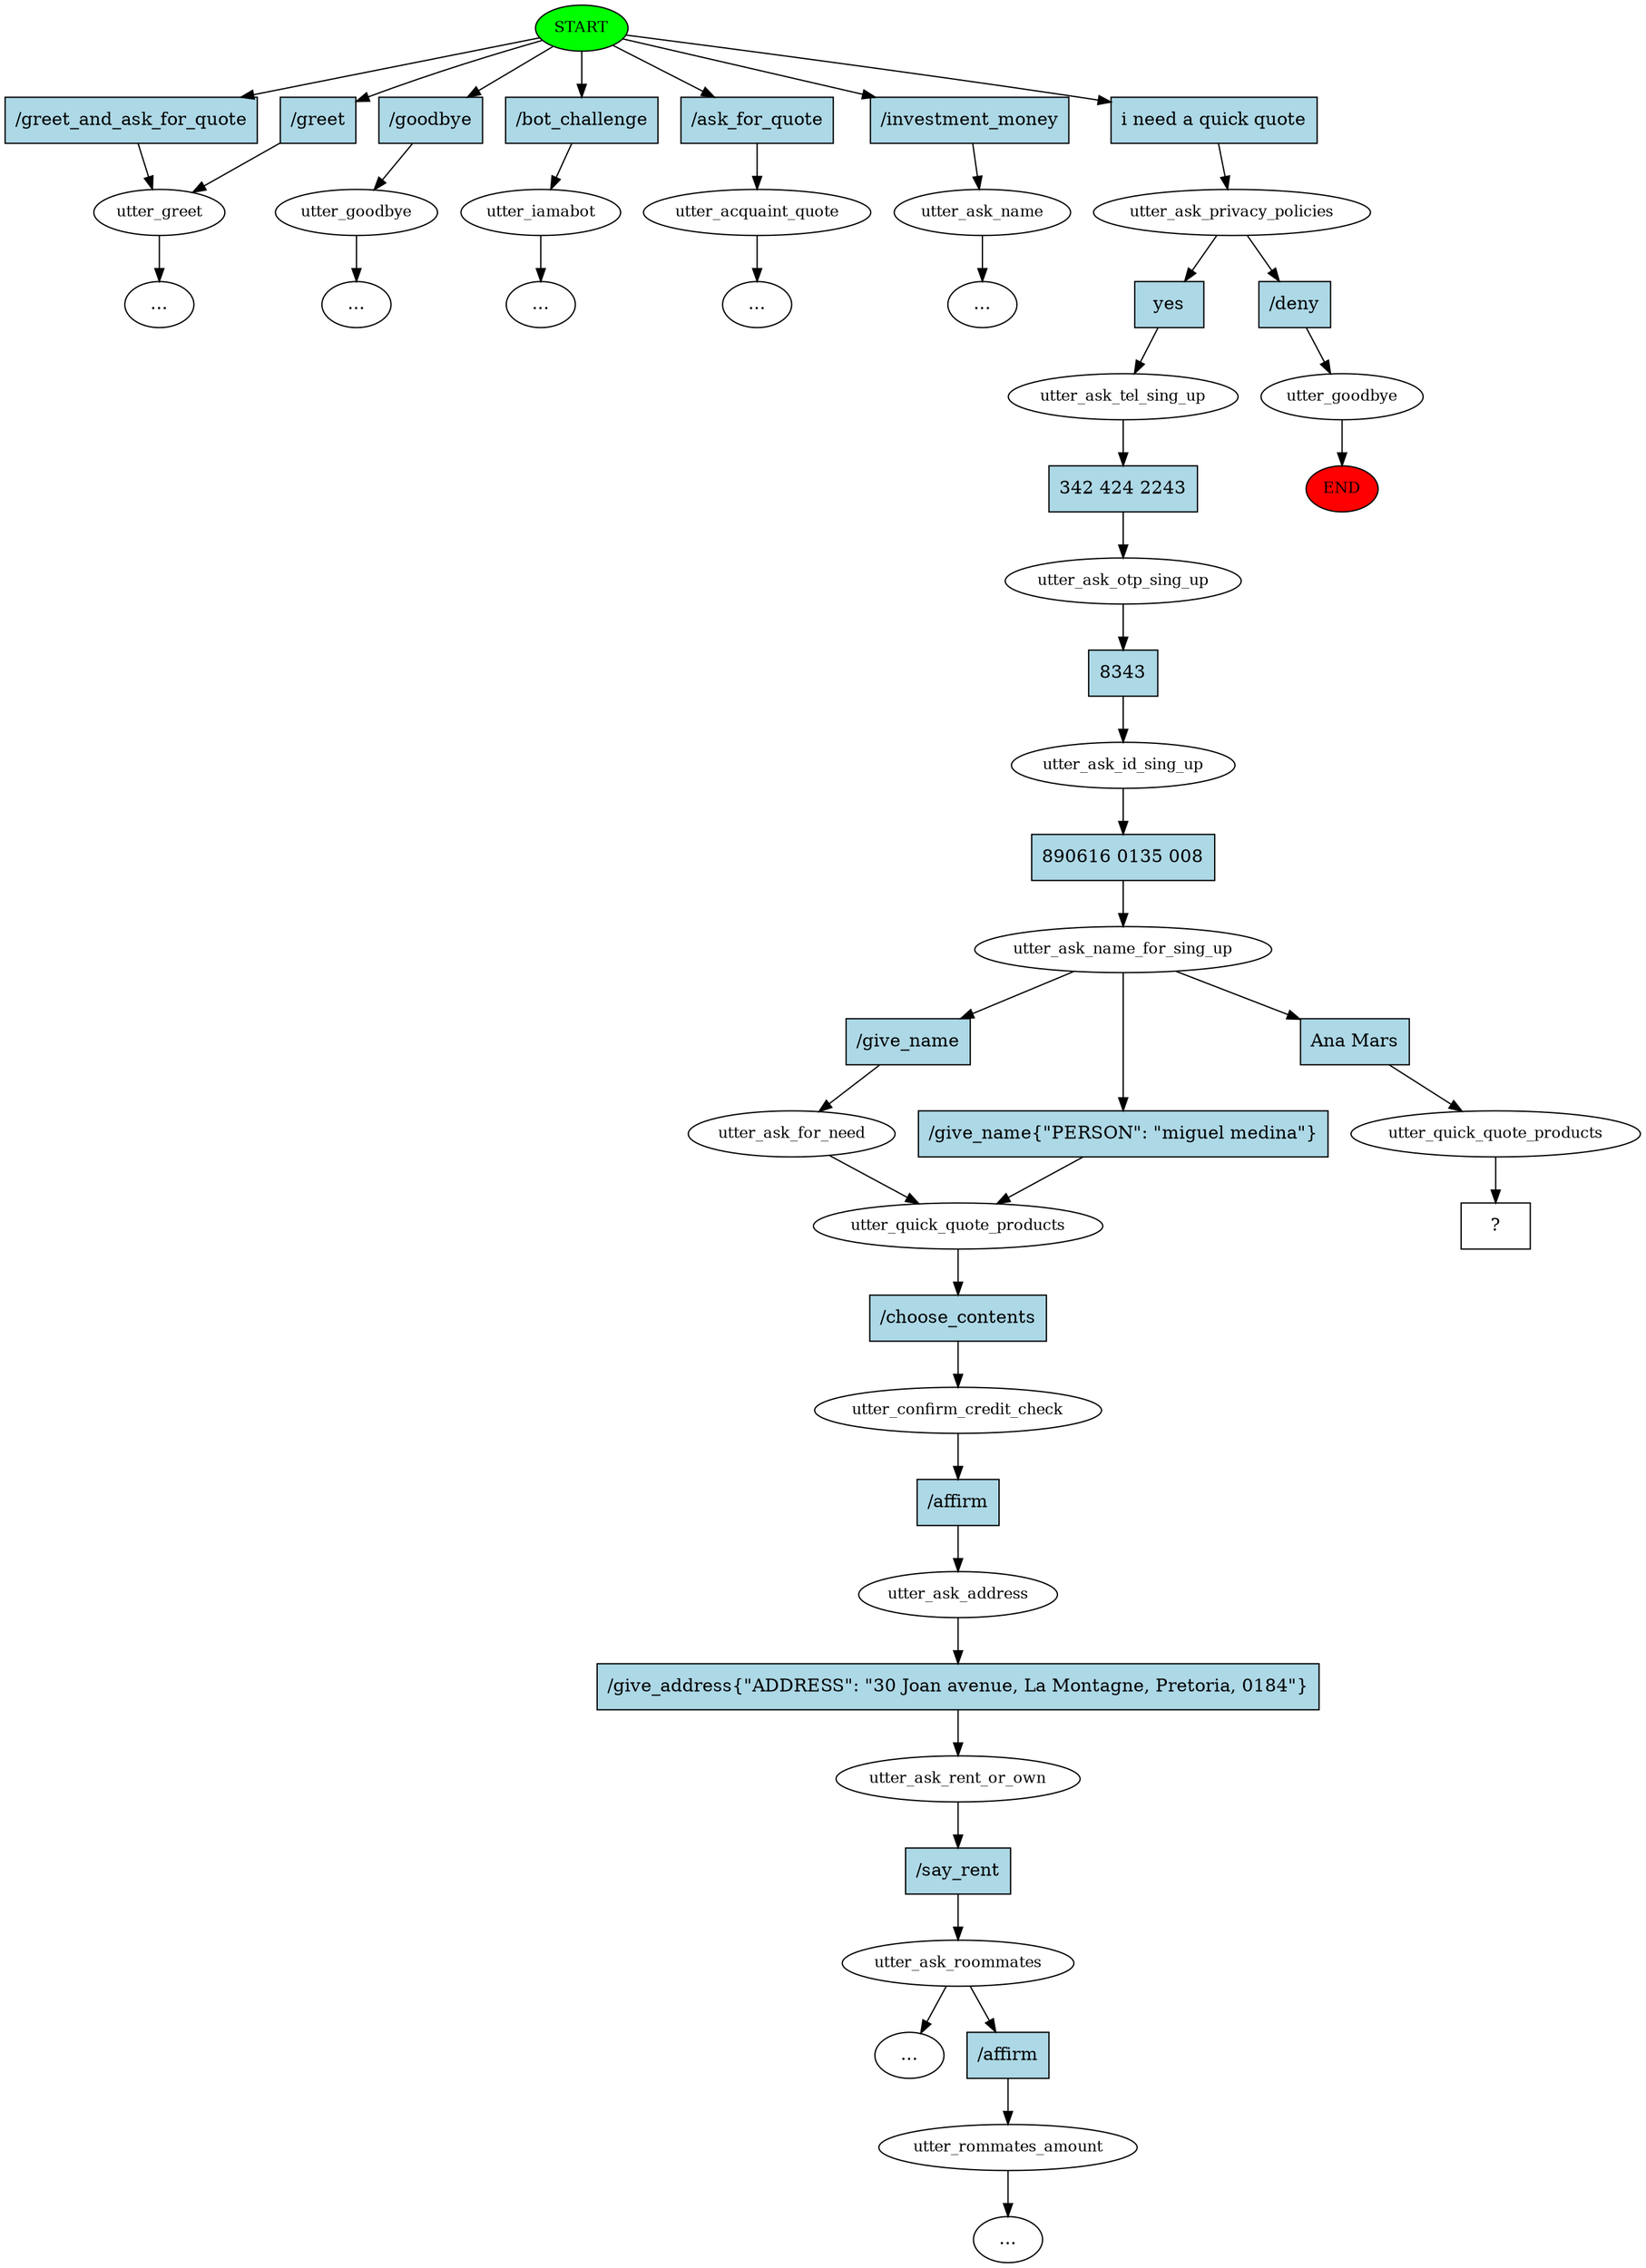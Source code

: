 digraph  {
0 [class="start active", fillcolor=green, fontsize=12, label=START, style=filled];
"-1" [class=end, fillcolor=red, fontsize=12, label=END, style=filled];
1 [class="", fontsize=12, label=utter_greet];
2 [class="", fontsize=12, label=utter_goodbye];
"-4" [class=ellipsis, label="..."];
3 [class="", fontsize=12, label=utter_iamabot];
"-5" [class=ellipsis, label="..."];
8 [class="", fontsize=12, label=utter_acquaint_quote];
"-15" [class=ellipsis, label="..."];
"-21" [class=ellipsis, label="..."];
20 [class="", fontsize=12, label=utter_ask_name];
"-26" [class=ellipsis, label="..."];
25 [class=active, fontsize=12, label=utter_ask_privacy_policies];
26 [class="", fontsize=12, label=utter_goodbye];
28 [class=active, fontsize=12, label=utter_ask_tel_sing_up];
29 [class=active, fontsize=12, label=utter_ask_otp_sing_up];
30 [class=active, fontsize=12, label=utter_ask_id_sing_up];
31 [class=active, fontsize=12, label=utter_ask_name_for_sing_up];
32 [class="", fontsize=12, label=utter_ask_for_need];
33 [class="", fontsize=12, label=utter_quick_quote_products];
34 [class="", fontsize=12, label=utter_confirm_credit_check];
35 [class="", fontsize=12, label=utter_ask_address];
36 [class="", fontsize=12, label=utter_ask_rent_or_own];
37 [class="", fontsize=12, label=utter_ask_roommates];
"-28" [class=ellipsis, label="..."];
59 [class="", fontsize=12, label=utter_rommates_amount];
"-34" [class=ellipsis, label="..."];
120 [class=active, fontsize=12, label=utter_quick_quote_products];
121 [class="intent dashed active", label="  ?  ", shape=rect];
122 [class=intent, fillcolor=lightblue, label="/greet", shape=rect, style=filled];
123 [class=intent, fillcolor=lightblue, label="/greet_and_ask_for_quote", shape=rect, style=filled];
124 [class=intent, fillcolor=lightblue, label="/goodbye", shape=rect, style=filled];
125 [class=intent, fillcolor=lightblue, label="/bot_challenge", shape=rect, style=filled];
126 [class=intent, fillcolor=lightblue, label="/ask_for_quote", shape=rect, style=filled];
127 [class=intent, fillcolor=lightblue, label="/investment_money", shape=rect, style=filled];
128 [class="intent active", fillcolor=lightblue, label="i need a quick quote", shape=rect, style=filled];
129 [class=intent, fillcolor=lightblue, label="/deny", shape=rect, style=filled];
130 [class="intent active", fillcolor=lightblue, label=yes, shape=rect, style=filled];
131 [class="intent active", fillcolor=lightblue, label="342 424 2243", shape=rect, style=filled];
132 [class="intent active", fillcolor=lightblue, label=8343, shape=rect, style=filled];
133 [class="intent active", fillcolor=lightblue, label="890616 0135 008", shape=rect, style=filled];
134 [class=intent, fillcolor=lightblue, label="/give_name", shape=rect, style=filled];
135 [class="intent active", fillcolor=lightblue, label="Ana Mars", shape=rect, style=filled];
136 [class=intent, fillcolor=lightblue, label="/give_name{\"PERSON\": \"miguel medina\"}", shape=rect, style=filled];
137 [class=intent, fillcolor=lightblue, label="/choose_contents", shape=rect, style=filled];
138 [class=intent, fillcolor=lightblue, label="/affirm", shape=rect, style=filled];
139 [class=intent, fillcolor=lightblue, label="/give_address{\"ADDRESS\": \"30 Joan avenue, La Montagne, Pretoria, 0184\"}", shape=rect, style=filled];
140 [class=intent, fillcolor=lightblue, label="/say_rent", shape=rect, style=filled];
141 [class=intent, fillcolor=lightblue, label="/affirm", shape=rect, style=filled];
0 -> 122  [class="", key=0];
0 -> 123  [class="", key=0];
0 -> 124  [class="", key=0];
0 -> 125  [class="", key=0];
0 -> 126  [class="", key=0];
0 -> 127  [class="", key=0];
0 -> 128  [class=active, key=0];
1 -> "-15"  [class="", key=NONE, label=""];
2 -> "-4"  [class="", key=NONE, label=""];
3 -> "-5"  [class="", key=NONE, label=""];
8 -> "-21"  [class="", key=NONE, label=""];
20 -> "-26"  [class="", key=NONE, label=""];
25 -> 129  [class="", key=0];
25 -> 130  [class=active, key=0];
26 -> "-1"  [class="", key=NONE, label=""];
28 -> 131  [class=active, key=0];
29 -> 132  [class=active, key=0];
30 -> 133  [class=active, key=0];
31 -> 134  [class="", key=0];
31 -> 135  [class=active, key=0];
31 -> 136  [class="", key=0];
32 -> 33  [class="", key=NONE, label=""];
33 -> 137  [class="", key=0];
34 -> 138  [class="", key=0];
35 -> 139  [class="", key=0];
36 -> 140  [class="", key=0];
37 -> "-28"  [class="", key=NONE, label=""];
37 -> 141  [class="", key=0];
59 -> "-34"  [class="", key=NONE, label=""];
120 -> 121  [class=active, key=NONE, label=""];
122 -> 1  [class="", key=0];
123 -> 1  [class="", key=0];
124 -> 2  [class="", key=0];
125 -> 3  [class="", key=0];
126 -> 8  [class="", key=0];
127 -> 20  [class="", key=0];
128 -> 25  [class=active, key=0];
129 -> 26  [class="", key=0];
130 -> 28  [class=active, key=0];
131 -> 29  [class=active, key=0];
132 -> 30  [class=active, key=0];
133 -> 31  [class=active, key=0];
134 -> 32  [class="", key=0];
135 -> 120  [class=active, key=0];
136 -> 33  [class="", key=0];
137 -> 34  [class="", key=0];
138 -> 35  [class="", key=0];
139 -> 36  [class="", key=0];
140 -> 37  [class="", key=0];
141 -> 59  [class="", key=0];
}
